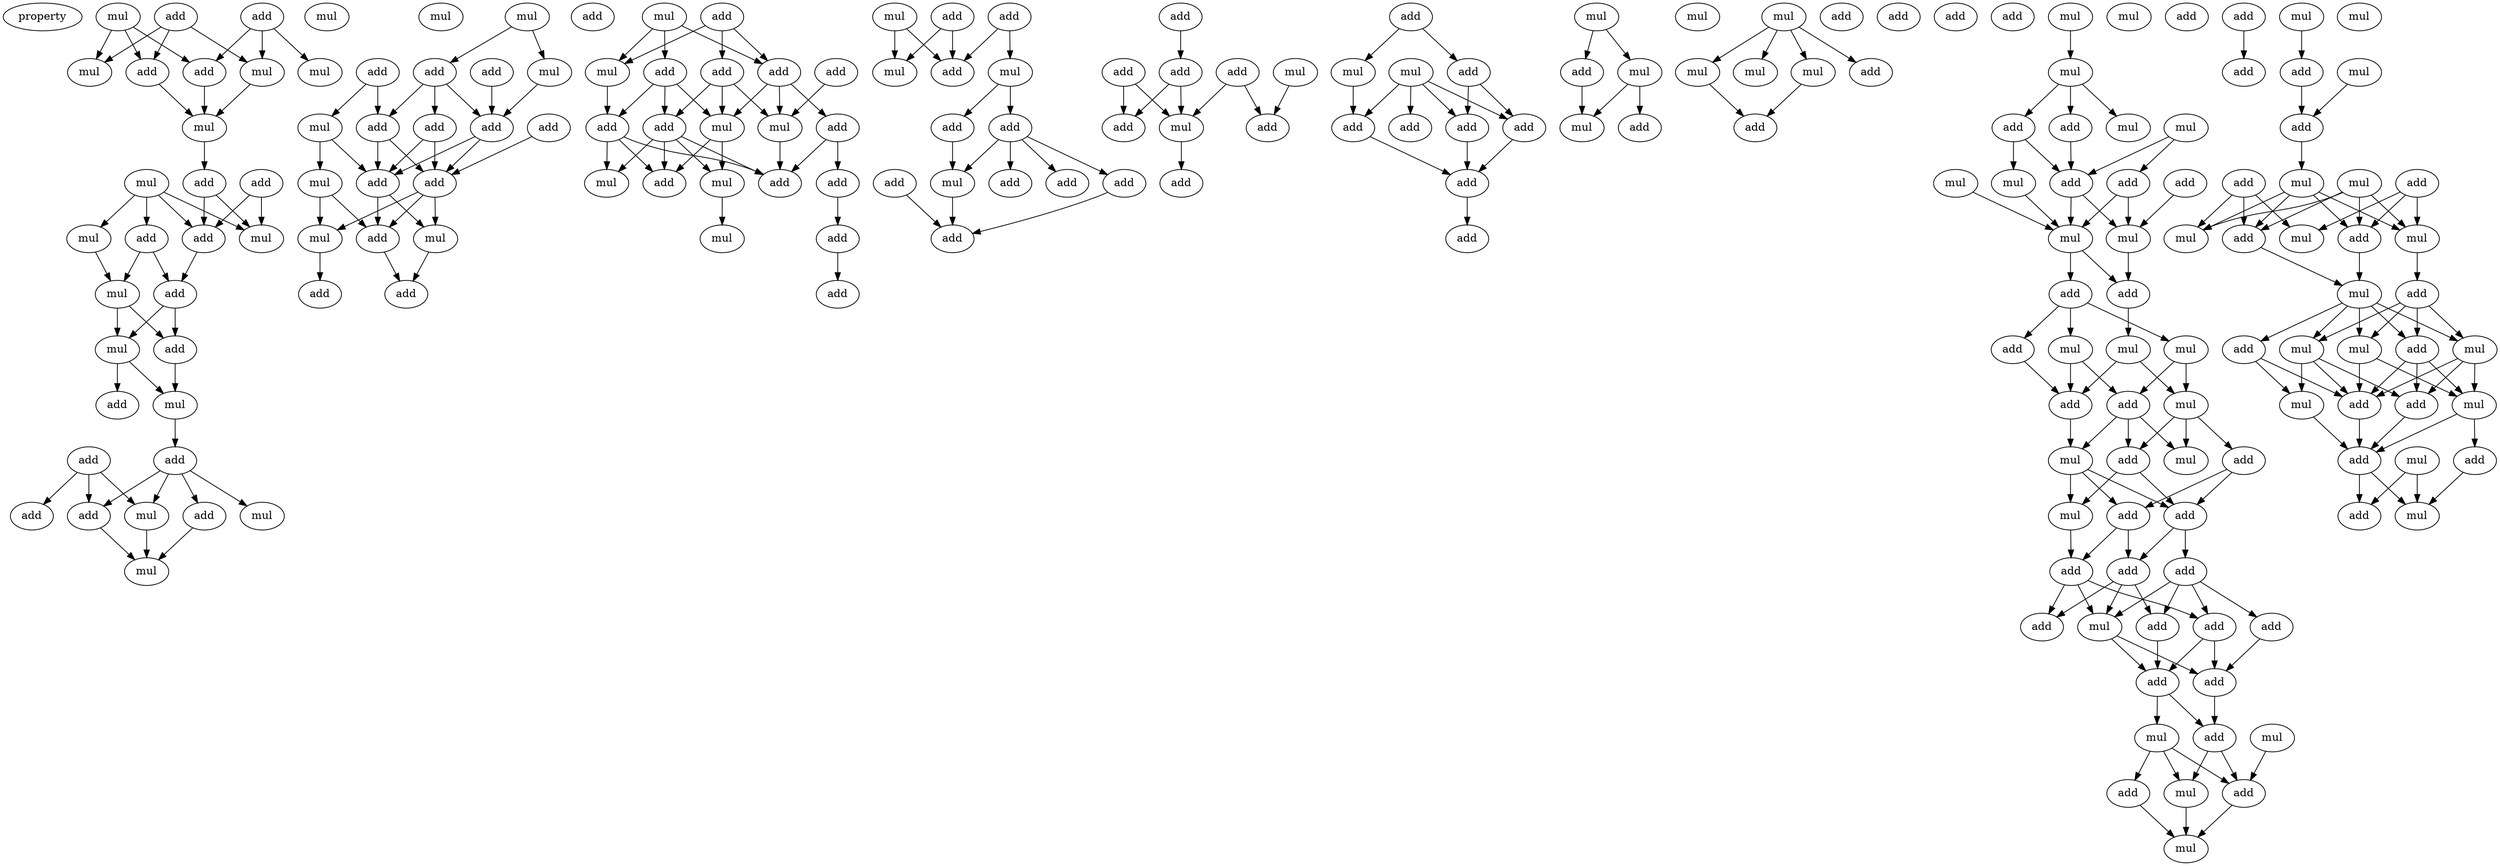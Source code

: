 digraph {
    node [fontcolor=black]
    property [mul=2,lf=1.6]
    0 [ label = mul ];
    1 [ label = add ];
    2 [ label = mul ];
    3 [ label = add ];
    4 [ label = mul ];
    5 [ label = mul ];
    6 [ label = add ];
    7 [ label = mul ];
    8 [ label = add ];
    9 [ label = mul ];
    10 [ label = add ];
    11 [ label = mul ];
    12 [ label = mul ];
    13 [ label = add ];
    14 [ label = mul ];
    15 [ label = add ];
    16 [ label = add ];
    17 [ label = mul ];
    18 [ label = mul ];
    19 [ label = add ];
    20 [ label = mul ];
    21 [ label = add ];
    22 [ label = add ];
    23 [ label = mul ];
    24 [ label = add ];
    25 [ label = add ];
    26 [ label = add ];
    27 [ label = mul ];
    28 [ label = mul ];
    29 [ label = add ];
    30 [ label = add ];
    31 [ label = mul ];
    32 [ label = mul ];
    33 [ label = add ];
    34 [ label = add ];
    35 [ label = add ];
    36 [ label = mul ];
    37 [ label = add ];
    38 [ label = add ];
    39 [ label = add ];
    40 [ label = add ];
    41 [ label = mul ];
    42 [ label = add ];
    43 [ label = add ];
    44 [ label = mul ];
    45 [ label = add ];
    46 [ label = mul ];
    47 [ label = mul ];
    48 [ label = add ];
    49 [ label = add ];
    50 [ label = add ];
    51 [ label = add ];
    52 [ label = mul ];
    53 [ label = add ];
    54 [ label = add ];
    55 [ label = add ];
    56 [ label = add ];
    57 [ label = mul ];
    58 [ label = mul ];
    59 [ label = add ];
    60 [ label = add ];
    61 [ label = add ];
    62 [ label = mul ];
    63 [ label = add ];
    64 [ label = add ];
    65 [ label = mul ];
    66 [ label = add ];
    67 [ label = mul ];
    68 [ label = mul ];
    69 [ label = add ];
    70 [ label = add ];
    71 [ label = add ];
    72 [ label = mul ];
    73 [ label = add ];
    74 [ label = add ];
    75 [ label = mul ];
    76 [ label = mul ];
    77 [ label = add ];
    78 [ label = add ];
    79 [ label = mul ];
    80 [ label = add ];
    81 [ label = add ];
    82 [ label = add ];
    83 [ label = add ];
    84 [ label = add ];
    85 [ label = add ];
    86 [ label = add ];
    87 [ label = mul ];
    88 [ label = add ];
    89 [ label = add ];
    90 [ label = add ];
    91 [ label = mul ];
    92 [ label = add ];
    93 [ label = add ];
    94 [ label = add ];
    95 [ label = mul ];
    96 [ label = mul ];
    97 [ label = add ];
    98 [ label = add ];
    99 [ label = add ];
    100 [ label = add ];
    101 [ label = add ];
    102 [ label = add ];
    103 [ label = mul ];
    104 [ label = add ];
    105 [ label = add ];
    106 [ label = mul ];
    107 [ label = mul ];
    108 [ label = add ];
    109 [ label = mul ];
    110 [ label = mul ];
    111 [ label = mul ];
    112 [ label = mul ];
    113 [ label = mul ];
    114 [ label = add ];
    115 [ label = add ];
    116 [ label = add ];
    117 [ label = add ];
    118 [ label = add ];
    119 [ label = add ];
    120 [ label = mul ];
    121 [ label = mul ];
    122 [ label = add ];
    123 [ label = mul ];
    124 [ label = add ];
    125 [ label = mul ];
    126 [ label = add ];
    127 [ label = mul ];
    128 [ label = add ];
    129 [ label = mul ];
    130 [ label = add ];
    131 [ label = add ];
    132 [ label = mul ];
    133 [ label = mul ];
    134 [ label = mul ];
    135 [ label = add ];
    136 [ label = add ];
    137 [ label = add ];
    138 [ label = mul ];
    139 [ label = mul ];
    140 [ label = mul ];
    141 [ label = add ];
    142 [ label = mul ];
    143 [ label = add ];
    144 [ label = mul ];
    145 [ label = add ];
    146 [ label = mul ];
    147 [ label = add ];
    148 [ label = add ];
    149 [ label = mul ];
    150 [ label = add ];
    151 [ label = add ];
    152 [ label = add ];
    153 [ label = add ];
    154 [ label = add ];
    155 [ label = add ];
    156 [ label = add ];
    157 [ label = add ];
    158 [ label = mul ];
    159 [ label = add ];
    160 [ label = add ];
    161 [ label = add ];
    162 [ label = add ];
    163 [ label = mul ];
    164 [ label = mul ];
    165 [ label = add ];
    166 [ label = mul ];
    167 [ label = add ];
    168 [ label = add ];
    169 [ label = mul ];
    170 [ label = mul ];
    171 [ label = add ];
    172 [ label = mul ];
    173 [ label = mul ];
    174 [ label = add ];
    175 [ label = mul ];
    176 [ label = add ];
    177 [ label = mul ];
    178 [ label = add ];
    179 [ label = mul ];
    180 [ label = add ];
    181 [ label = mul ];
    182 [ label = add ];
    183 [ label = mul ];
    184 [ label = mul ];
    185 [ label = add ];
    186 [ label = mul ];
    187 [ label = mul ];
    188 [ label = add ];
    189 [ label = mul ];
    190 [ label = add ];
    191 [ label = mul ];
    192 [ label = add ];
    193 [ label = add ];
    194 [ label = mul ];
    195 [ label = mul ];
    196 [ label = add ];
    197 [ label = add ];
    198 [ label = add ];
    199 [ label = mul ];
    0 -> 4 [ name = 0 ];
    0 -> 6 [ name = 1 ];
    0 -> 8 [ name = 2 ];
    1 -> 5 [ name = 3 ];
    1 -> 6 [ name = 4 ];
    1 -> 7 [ name = 5 ];
    3 -> 4 [ name = 6 ];
    3 -> 5 [ name = 7 ];
    3 -> 8 [ name = 8 ];
    5 -> 9 [ name = 9 ];
    6 -> 9 [ name = 10 ];
    8 -> 9 [ name = 11 ];
    9 -> 13 [ name = 12 ];
    10 -> 14 [ name = 13 ];
    10 -> 15 [ name = 14 ];
    12 -> 14 [ name = 15 ];
    12 -> 15 [ name = 16 ];
    12 -> 16 [ name = 17 ];
    12 -> 17 [ name = 18 ];
    13 -> 14 [ name = 19 ];
    13 -> 15 [ name = 20 ];
    15 -> 19 [ name = 21 ];
    16 -> 18 [ name = 22 ];
    16 -> 19 [ name = 23 ];
    17 -> 18 [ name = 24 ];
    18 -> 20 [ name = 25 ];
    18 -> 21 [ name = 26 ];
    19 -> 20 [ name = 27 ];
    19 -> 21 [ name = 28 ];
    20 -> 22 [ name = 29 ];
    20 -> 23 [ name = 30 ];
    21 -> 23 [ name = 31 ];
    23 -> 24 [ name = 32 ];
    24 -> 26 [ name = 33 ];
    24 -> 27 [ name = 34 ];
    24 -> 28 [ name = 35 ];
    24 -> 30 [ name = 36 ];
    25 -> 26 [ name = 37 ];
    25 -> 27 [ name = 38 ];
    25 -> 29 [ name = 39 ];
    26 -> 31 [ name = 40 ];
    27 -> 31 [ name = 41 ];
    30 -> 31 [ name = 42 ];
    32 -> 34 [ name = 43 ];
    32 -> 36 [ name = 44 ];
    33 -> 37 [ name = 45 ];
    34 -> 37 [ name = 46 ];
    34 -> 38 [ name = 47 ];
    34 -> 39 [ name = 48 ];
    35 -> 38 [ name = 49 ];
    35 -> 41 [ name = 50 ];
    36 -> 37 [ name = 51 ];
    37 -> 42 [ name = 52 ];
    37 -> 43 [ name = 53 ];
    38 -> 42 [ name = 54 ];
    38 -> 43 [ name = 55 ];
    39 -> 42 [ name = 56 ];
    39 -> 43 [ name = 57 ];
    40 -> 43 [ name = 58 ];
    41 -> 42 [ name = 59 ];
    41 -> 44 [ name = 60 ];
    42 -> 45 [ name = 61 ];
    42 -> 47 [ name = 62 ];
    43 -> 45 [ name = 63 ];
    43 -> 46 [ name = 64 ];
    43 -> 47 [ name = 65 ];
    44 -> 45 [ name = 66 ];
    44 -> 46 [ name = 67 ];
    45 -> 48 [ name = 68 ];
    46 -> 49 [ name = 69 ];
    47 -> 48 [ name = 70 ];
    51 -> 55 [ name = 71 ];
    51 -> 56 [ name = 72 ];
    51 -> 57 [ name = 73 ];
    52 -> 53 [ name = 74 ];
    52 -> 55 [ name = 75 ];
    52 -> 57 [ name = 76 ];
    53 -> 58 [ name = 77 ];
    53 -> 59 [ name = 78 ];
    53 -> 60 [ name = 79 ];
    54 -> 62 [ name = 80 ];
    55 -> 58 [ name = 81 ];
    55 -> 61 [ name = 82 ];
    55 -> 62 [ name = 83 ];
    56 -> 58 [ name = 84 ];
    56 -> 59 [ name = 85 ];
    56 -> 62 [ name = 86 ];
    57 -> 60 [ name = 87 ];
    58 -> 66 [ name = 88 ];
    58 -> 67 [ name = 89 ];
    59 -> 63 [ name = 90 ];
    59 -> 65 [ name = 91 ];
    59 -> 66 [ name = 92 ];
    59 -> 67 [ name = 93 ];
    60 -> 63 [ name = 94 ];
    60 -> 65 [ name = 95 ];
    60 -> 66 [ name = 96 ];
    61 -> 63 [ name = 97 ];
    61 -> 64 [ name = 98 ];
    62 -> 63 [ name = 99 ];
    64 -> 69 [ name = 100 ];
    67 -> 68 [ name = 101 ];
    69 -> 70 [ name = 102 ];
    71 -> 74 [ name = 103 ];
    71 -> 76 [ name = 104 ];
    72 -> 74 [ name = 105 ];
    72 -> 76 [ name = 106 ];
    73 -> 74 [ name = 107 ];
    73 -> 75 [ name = 108 ];
    75 -> 77 [ name = 109 ];
    75 -> 78 [ name = 110 ];
    77 -> 79 [ name = 111 ];
    78 -> 79 [ name = 112 ];
    78 -> 80 [ name = 113 ];
    78 -> 81 [ name = 114 ];
    78 -> 83 [ name = 115 ];
    79 -> 84 [ name = 116 ];
    80 -> 84 [ name = 117 ];
    82 -> 84 [ name = 118 ];
    85 -> 89 [ name = 119 ];
    86 -> 90 [ name = 120 ];
    86 -> 91 [ name = 121 ];
    87 -> 92 [ name = 122 ];
    88 -> 91 [ name = 123 ];
    88 -> 92 [ name = 124 ];
    89 -> 90 [ name = 125 ];
    89 -> 91 [ name = 126 ];
    91 -> 93 [ name = 127 ];
    94 -> 96 [ name = 128 ];
    94 -> 97 [ name = 129 ];
    95 -> 98 [ name = 130 ];
    95 -> 99 [ name = 131 ];
    95 -> 100 [ name = 132 ];
    95 -> 101 [ name = 133 ];
    96 -> 98 [ name = 134 ];
    97 -> 99 [ name = 135 ];
    97 -> 101 [ name = 136 ];
    98 -> 102 [ name = 137 ];
    99 -> 102 [ name = 138 ];
    101 -> 102 [ name = 139 ];
    102 -> 104 [ name = 140 ];
    103 -> 105 [ name = 141 ];
    103 -> 106 [ name = 142 ];
    105 -> 109 [ name = 143 ];
    106 -> 108 [ name = 144 ];
    106 -> 109 [ name = 145 ];
    110 -> 111 [ name = 146 ];
    110 -> 112 [ name = 147 ];
    110 -> 113 [ name = 148 ];
    110 -> 115 [ name = 149 ];
    111 -> 116 [ name = 150 ];
    113 -> 116 [ name = 151 ];
    120 -> 123 [ name = 152 ];
    123 -> 124 [ name = 153 ];
    123 -> 125 [ name = 154 ];
    123 -> 126 [ name = 155 ];
    124 -> 129 [ name = 156 ];
    124 -> 131 [ name = 157 ];
    126 -> 131 [ name = 158 ];
    127 -> 130 [ name = 159 ];
    127 -> 131 [ name = 160 ];
    128 -> 134 [ name = 161 ];
    129 -> 133 [ name = 162 ];
    130 -> 133 [ name = 163 ];
    130 -> 134 [ name = 164 ];
    131 -> 133 [ name = 165 ];
    131 -> 134 [ name = 166 ];
    132 -> 133 [ name = 167 ];
    133 -> 135 [ name = 168 ];
    133 -> 136 [ name = 169 ];
    134 -> 135 [ name = 170 ];
    135 -> 139 [ name = 171 ];
    136 -> 137 [ name = 172 ];
    136 -> 138 [ name = 173 ];
    136 -> 140 [ name = 174 ];
    137 -> 143 [ name = 175 ];
    138 -> 141 [ name = 176 ];
    138 -> 143 [ name = 177 ];
    139 -> 142 [ name = 178 ];
    139 -> 143 [ name = 179 ];
    140 -> 141 [ name = 180 ];
    140 -> 142 [ name = 181 ];
    141 -> 144 [ name = 182 ];
    141 -> 146 [ name = 183 ];
    141 -> 147 [ name = 184 ];
    142 -> 144 [ name = 185 ];
    142 -> 145 [ name = 186 ];
    142 -> 147 [ name = 187 ];
    143 -> 146 [ name = 188 ];
    145 -> 148 [ name = 189 ];
    145 -> 150 [ name = 190 ];
    146 -> 148 [ name = 191 ];
    146 -> 149 [ name = 192 ];
    146 -> 150 [ name = 193 ];
    147 -> 149 [ name = 194 ];
    147 -> 150 [ name = 195 ];
    148 -> 151 [ name = 196 ];
    148 -> 152 [ name = 197 ];
    149 -> 152 [ name = 198 ];
    150 -> 151 [ name = 199 ];
    150 -> 153 [ name = 200 ];
    151 -> 154 [ name = 201 ];
    151 -> 156 [ name = 202 ];
    151 -> 158 [ name = 203 ];
    152 -> 154 [ name = 204 ];
    152 -> 157 [ name = 205 ];
    152 -> 158 [ name = 206 ];
    153 -> 155 [ name = 207 ];
    153 -> 156 [ name = 208 ];
    153 -> 157 [ name = 209 ];
    153 -> 158 [ name = 210 ];
    155 -> 159 [ name = 211 ];
    156 -> 160 [ name = 212 ];
    157 -> 159 [ name = 213 ];
    157 -> 160 [ name = 214 ];
    158 -> 159 [ name = 215 ];
    158 -> 160 [ name = 216 ];
    159 -> 161 [ name = 217 ];
    160 -> 161 [ name = 218 ];
    160 -> 164 [ name = 219 ];
    161 -> 166 [ name = 220 ];
    161 -> 167 [ name = 221 ];
    162 -> 165 [ name = 222 ];
    163 -> 167 [ name = 223 ];
    164 -> 166 [ name = 224 ];
    164 -> 167 [ name = 225 ];
    164 -> 168 [ name = 226 ];
    166 -> 169 [ name = 227 ];
    167 -> 169 [ name = 228 ];
    168 -> 169 [ name = 229 ];
    170 -> 171 [ name = 230 ];
    171 -> 174 [ name = 231 ];
    172 -> 174 [ name = 232 ];
    174 -> 175 [ name = 233 ];
    175 -> 179 [ name = 234 ];
    175 -> 180 [ name = 235 ];
    175 -> 181 [ name = 236 ];
    175 -> 182 [ name = 237 ];
    176 -> 179 [ name = 238 ];
    176 -> 180 [ name = 239 ];
    176 -> 183 [ name = 240 ];
    177 -> 179 [ name = 241 ];
    177 -> 180 [ name = 242 ];
    177 -> 181 [ name = 243 ];
    177 -> 182 [ name = 244 ];
    178 -> 181 [ name = 245 ];
    178 -> 182 [ name = 246 ];
    178 -> 183 [ name = 247 ];
    180 -> 184 [ name = 248 ];
    181 -> 185 [ name = 249 ];
    182 -> 184 [ name = 250 ];
    184 -> 186 [ name = 251 ];
    184 -> 187 [ name = 252 ];
    184 -> 188 [ name = 253 ];
    184 -> 189 [ name = 254 ];
    184 -> 190 [ name = 255 ];
    185 -> 186 [ name = 256 ];
    185 -> 187 [ name = 257 ];
    185 -> 188 [ name = 258 ];
    185 -> 189 [ name = 259 ];
    186 -> 191 [ name = 260 ];
    186 -> 192 [ name = 261 ];
    186 -> 193 [ name = 262 ];
    187 -> 192 [ name = 263 ];
    187 -> 193 [ name = 264 ];
    187 -> 194 [ name = 265 ];
    188 -> 191 [ name = 266 ];
    188 -> 192 [ name = 267 ];
    188 -> 193 [ name = 268 ];
    189 -> 191 [ name = 269 ];
    189 -> 192 [ name = 270 ];
    190 -> 192 [ name = 271 ];
    190 -> 194 [ name = 272 ];
    191 -> 196 [ name = 273 ];
    191 -> 197 [ name = 274 ];
    192 -> 196 [ name = 275 ];
    193 -> 196 [ name = 276 ];
    194 -> 196 [ name = 277 ];
    195 -> 198 [ name = 278 ];
    195 -> 199 [ name = 279 ];
    196 -> 198 [ name = 280 ];
    196 -> 199 [ name = 281 ];
    197 -> 199 [ name = 282 ];
}
